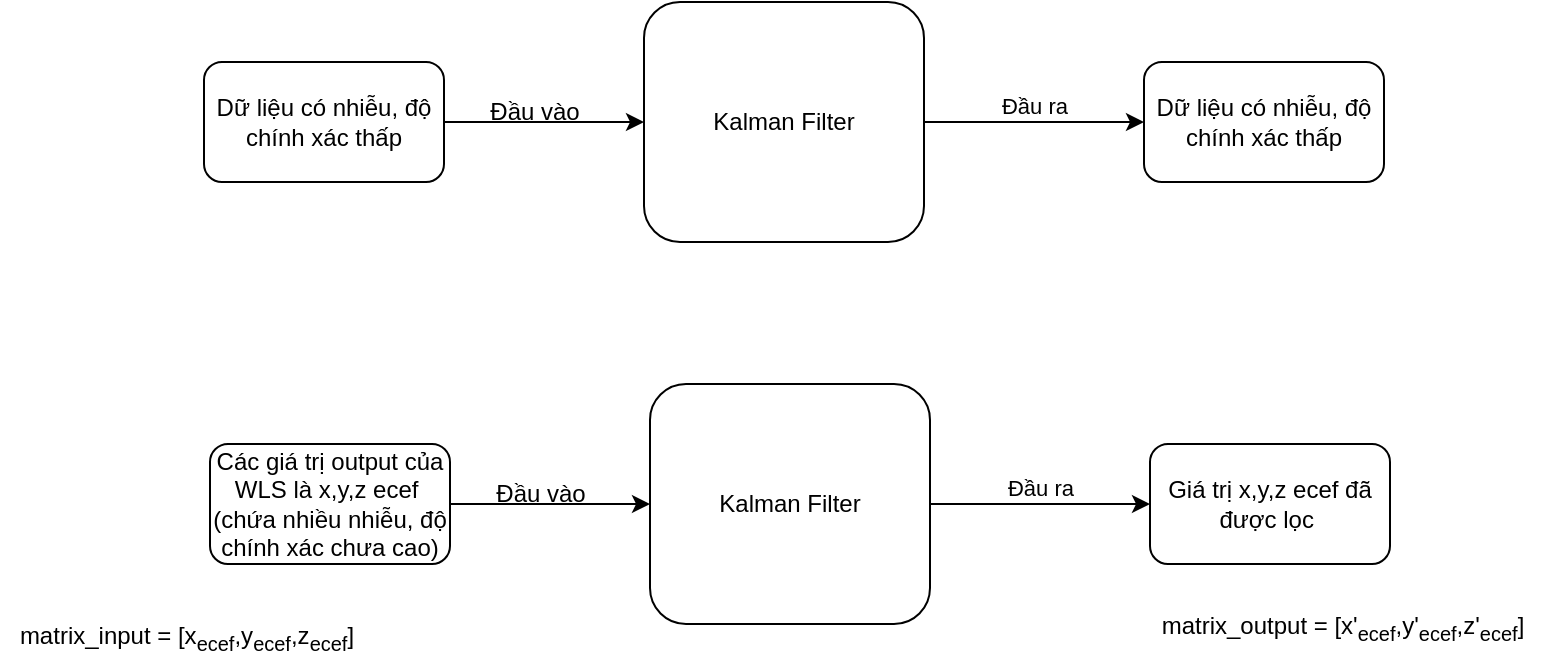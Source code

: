 <mxfile>
    <diagram id="WnZQXVcFYX7Wy-MKrias" name="Kalman Filter">
        <mxGraphModel dx="1024" dy="581" grid="0" gridSize="10" guides="1" tooltips="1" connect="1" arrows="1" fold="1" page="0" pageScale="1" pageWidth="850" pageHeight="1100" math="0" shadow="0">
            <root>
                <mxCell id="0"/>
                <mxCell id="1" parent="0"/>
                <mxCell id="3" style="edgeStyle=none;html=1;entryX=0;entryY=0.5;entryDx=0;entryDy=0;" parent="1" source="2" target="8" edge="1">
                    <mxGeometry relative="1" as="geometry">
                        <mxPoint x="520" y="160" as="targetPoint"/>
                    </mxGeometry>
                </mxCell>
                <mxCell id="6" value="Đầu ra" style="edgeLabel;html=1;align=center;verticalAlign=middle;resizable=0;points=[];" parent="3" vertex="1" connectable="0">
                    <mxGeometry x="0.275" y="-1" relative="1" as="geometry">
                        <mxPoint x="-15" y="-9" as="offset"/>
                    </mxGeometry>
                </mxCell>
                <mxCell id="4" style="edgeStyle=none;html=1;exitX=1;exitY=0.5;exitDx=0;exitDy=0;" parent="1" source="7" target="2" edge="1">
                    <mxGeometry relative="1" as="geometry">
                        <mxPoint x="240" y="160" as="sourcePoint"/>
                    </mxGeometry>
                </mxCell>
                <mxCell id="2" value="Kalman Filter" style="rounded=1;whiteSpace=wrap;html=1;" parent="1" vertex="1">
                    <mxGeometry x="320" y="130" width="140" height="120" as="geometry"/>
                </mxCell>
                <mxCell id="5" value="Đầu vào" style="text;html=1;align=center;verticalAlign=middle;resizable=0;points=[];autosize=1;strokeColor=none;fillColor=none;" parent="1" vertex="1">
                    <mxGeometry x="230" y="170" width="70" height="30" as="geometry"/>
                </mxCell>
                <mxCell id="7" value="Dữ liệu có nhiễu, độ chính xác thấp" style="rounded=1;whiteSpace=wrap;html=1;" parent="1" vertex="1">
                    <mxGeometry x="100" y="160" width="120" height="60" as="geometry"/>
                </mxCell>
                <mxCell id="8" value="Dữ liệu có nhiễu, độ chính xác thấp" style="rounded=1;whiteSpace=wrap;html=1;" parent="1" vertex="1">
                    <mxGeometry x="570" y="160" width="120" height="60" as="geometry"/>
                </mxCell>
                <mxCell id="9" style="edgeStyle=none;html=1;entryX=0;entryY=0.5;entryDx=0;entryDy=0;" edge="1" source="12" target="15" parent="1">
                    <mxGeometry relative="1" as="geometry">
                        <mxPoint x="523" y="351" as="targetPoint"/>
                    </mxGeometry>
                </mxCell>
                <mxCell id="10" value="Đầu ra" style="edgeLabel;html=1;align=center;verticalAlign=middle;resizable=0;points=[];" vertex="1" connectable="0" parent="9">
                    <mxGeometry x="0.275" y="-1" relative="1" as="geometry">
                        <mxPoint x="-15" y="-9" as="offset"/>
                    </mxGeometry>
                </mxCell>
                <mxCell id="11" style="edgeStyle=none;html=1;exitX=1;exitY=0.5;exitDx=0;exitDy=0;" edge="1" source="14" target="12" parent="1">
                    <mxGeometry relative="1" as="geometry">
                        <mxPoint x="243" y="351" as="sourcePoint"/>
                    </mxGeometry>
                </mxCell>
                <mxCell id="12" value="Kalman Filter" style="rounded=1;whiteSpace=wrap;html=1;" vertex="1" parent="1">
                    <mxGeometry x="323" y="321" width="140" height="120" as="geometry"/>
                </mxCell>
                <mxCell id="13" value="Đầu vào" style="text;html=1;align=center;verticalAlign=middle;resizable=0;points=[];autosize=1;strokeColor=none;fillColor=none;" vertex="1" parent="1">
                    <mxGeometry x="233" y="361" width="70" height="30" as="geometry"/>
                </mxCell>
                <mxCell id="14" value="Các giá trị output của WLS là x,y,z ecef&amp;nbsp; (chứa nhiều nhiễu, độ chính xác chưa cao)" style="rounded=1;whiteSpace=wrap;html=1;" vertex="1" parent="1">
                    <mxGeometry x="103" y="351" width="120" height="60" as="geometry"/>
                </mxCell>
                <mxCell id="15" value="Giá trị x,y,z ecef đã được lọc&amp;nbsp;" style="rounded=1;whiteSpace=wrap;html=1;" vertex="1" parent="1">
                    <mxGeometry x="573" y="351" width="120" height="60" as="geometry"/>
                </mxCell>
                <mxCell id="16" value="matrix_input = [x&lt;sub&gt;ecef&lt;/sub&gt;,y&lt;sub&gt;ecef&lt;/sub&gt;,z&lt;sub&gt;ecef&lt;/sub&gt;]" style="text;html=1;align=center;verticalAlign=middle;resizable=0;points=[];autosize=1;strokeColor=none;fillColor=none;" vertex="1" parent="1">
                    <mxGeometry x="-2" y="433" width="185" height="30" as="geometry"/>
                </mxCell>
                <mxCell id="17" value="matrix_output = [x'&lt;sub style=&quot;border-color: var(--border-color);&quot;&gt;ecef&lt;/sub&gt;,y'&lt;sub style=&quot;border-color: var(--border-color);&quot;&gt;ecef&lt;/sub&gt;,z'&lt;sub style=&quot;border-color: var(--border-color);&quot;&gt;ecef&lt;/sub&gt;]" style="text;html=1;align=center;verticalAlign=middle;resizable=0;points=[];autosize=1;strokeColor=none;fillColor=none;" vertex="1" parent="1">
                    <mxGeometry x="569" y="428" width="199" height="30" as="geometry"/>
                </mxCell>
            </root>
        </mxGraphModel>
    </diagram>
</mxfile>